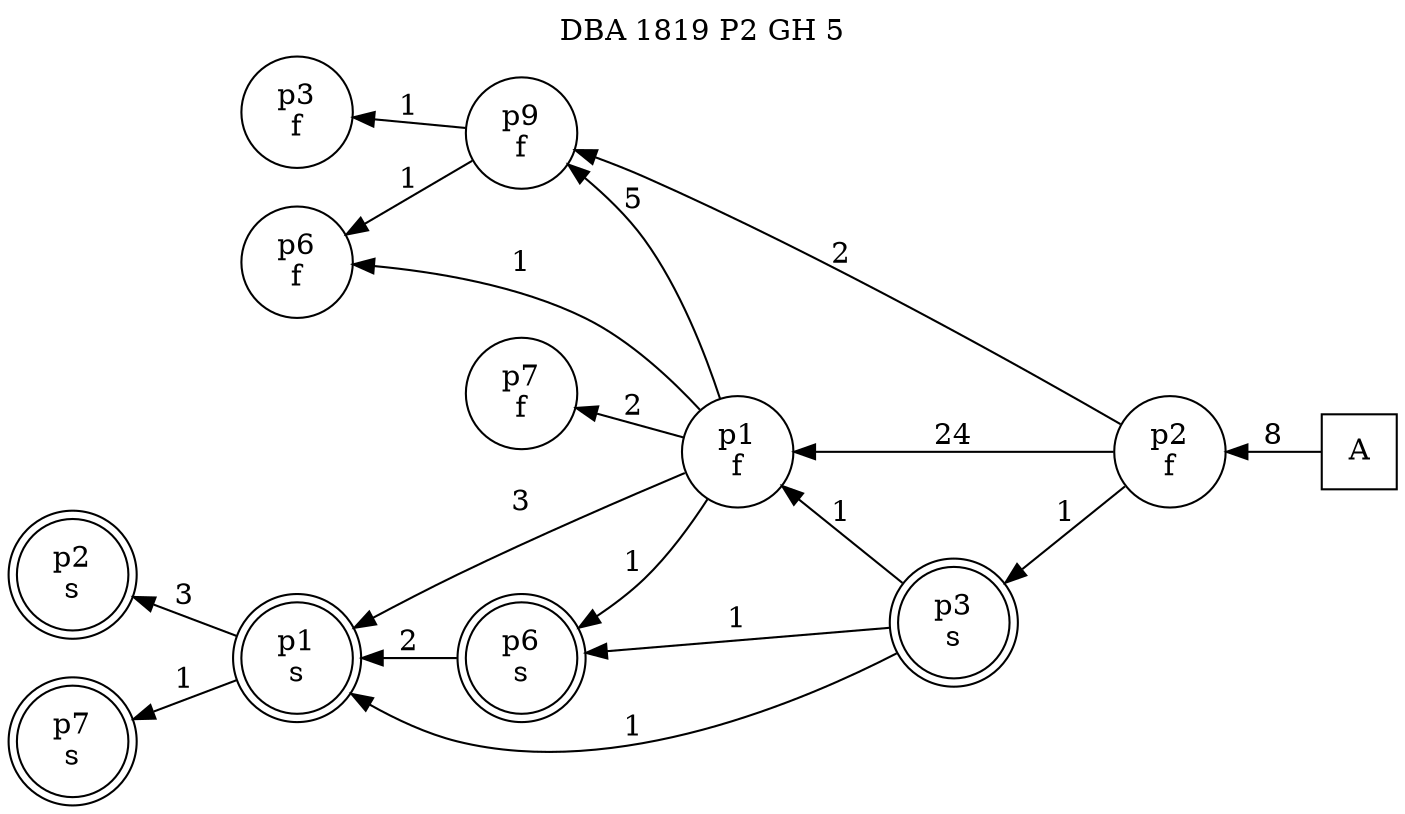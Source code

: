 digraph DBA_1819_P2_GH_5_LOW {
labelloc="tl"
label= " DBA 1819 P2 GH 5 "
rankdir="RL";
graph [ size=" 10 , 10 !"]

"A" [shape="square" label="A"]
"p2_f" [shape="circle" label="p2
f"]
"p1_f" [shape="circle" label="p1
f"]
"p9_f" [shape="circle" label="p9
f"]
"p3_f" [shape="circle" label="p3
f"]
"p7_f" [shape="circle" label="p7
f"]
"p6_f" [shape="circle" label="p6
f"]
"p6_s" [shape="doublecircle" label="p6
s"]
"p1_s" [shape="doublecircle" label="p1
s"]
"p2_s" [shape="doublecircle" label="p2
s"]
"p3_s" [shape="doublecircle" label="p3
s"]
"p7_s" [shape="doublecircle" label="p7
s"]
"A" -> "p2_f" [ label=8]
"p2_f" -> "p1_f" [ label=24]
"p2_f" -> "p9_f" [ label=2]
"p2_f" -> "p3_s" [ label=1]
"p1_f" -> "p9_f" [ label=5]
"p1_f" -> "p7_f" [ label=2]
"p1_f" -> "p6_f" [ label=1]
"p1_f" -> "p6_s" [ label=1]
"p1_f" -> "p1_s" [ label=3]
"p9_f" -> "p3_f" [ label=1]
"p9_f" -> "p6_f" [ label=1]
"p6_s" -> "p1_s" [ label=2]
"p1_s" -> "p2_s" [ label=3]
"p1_s" -> "p7_s" [ label=1]
"p3_s" -> "p1_f" [ label=1]
"p3_s" -> "p6_s" [ label=1]
"p3_s" -> "p1_s" [ label=1]
}
